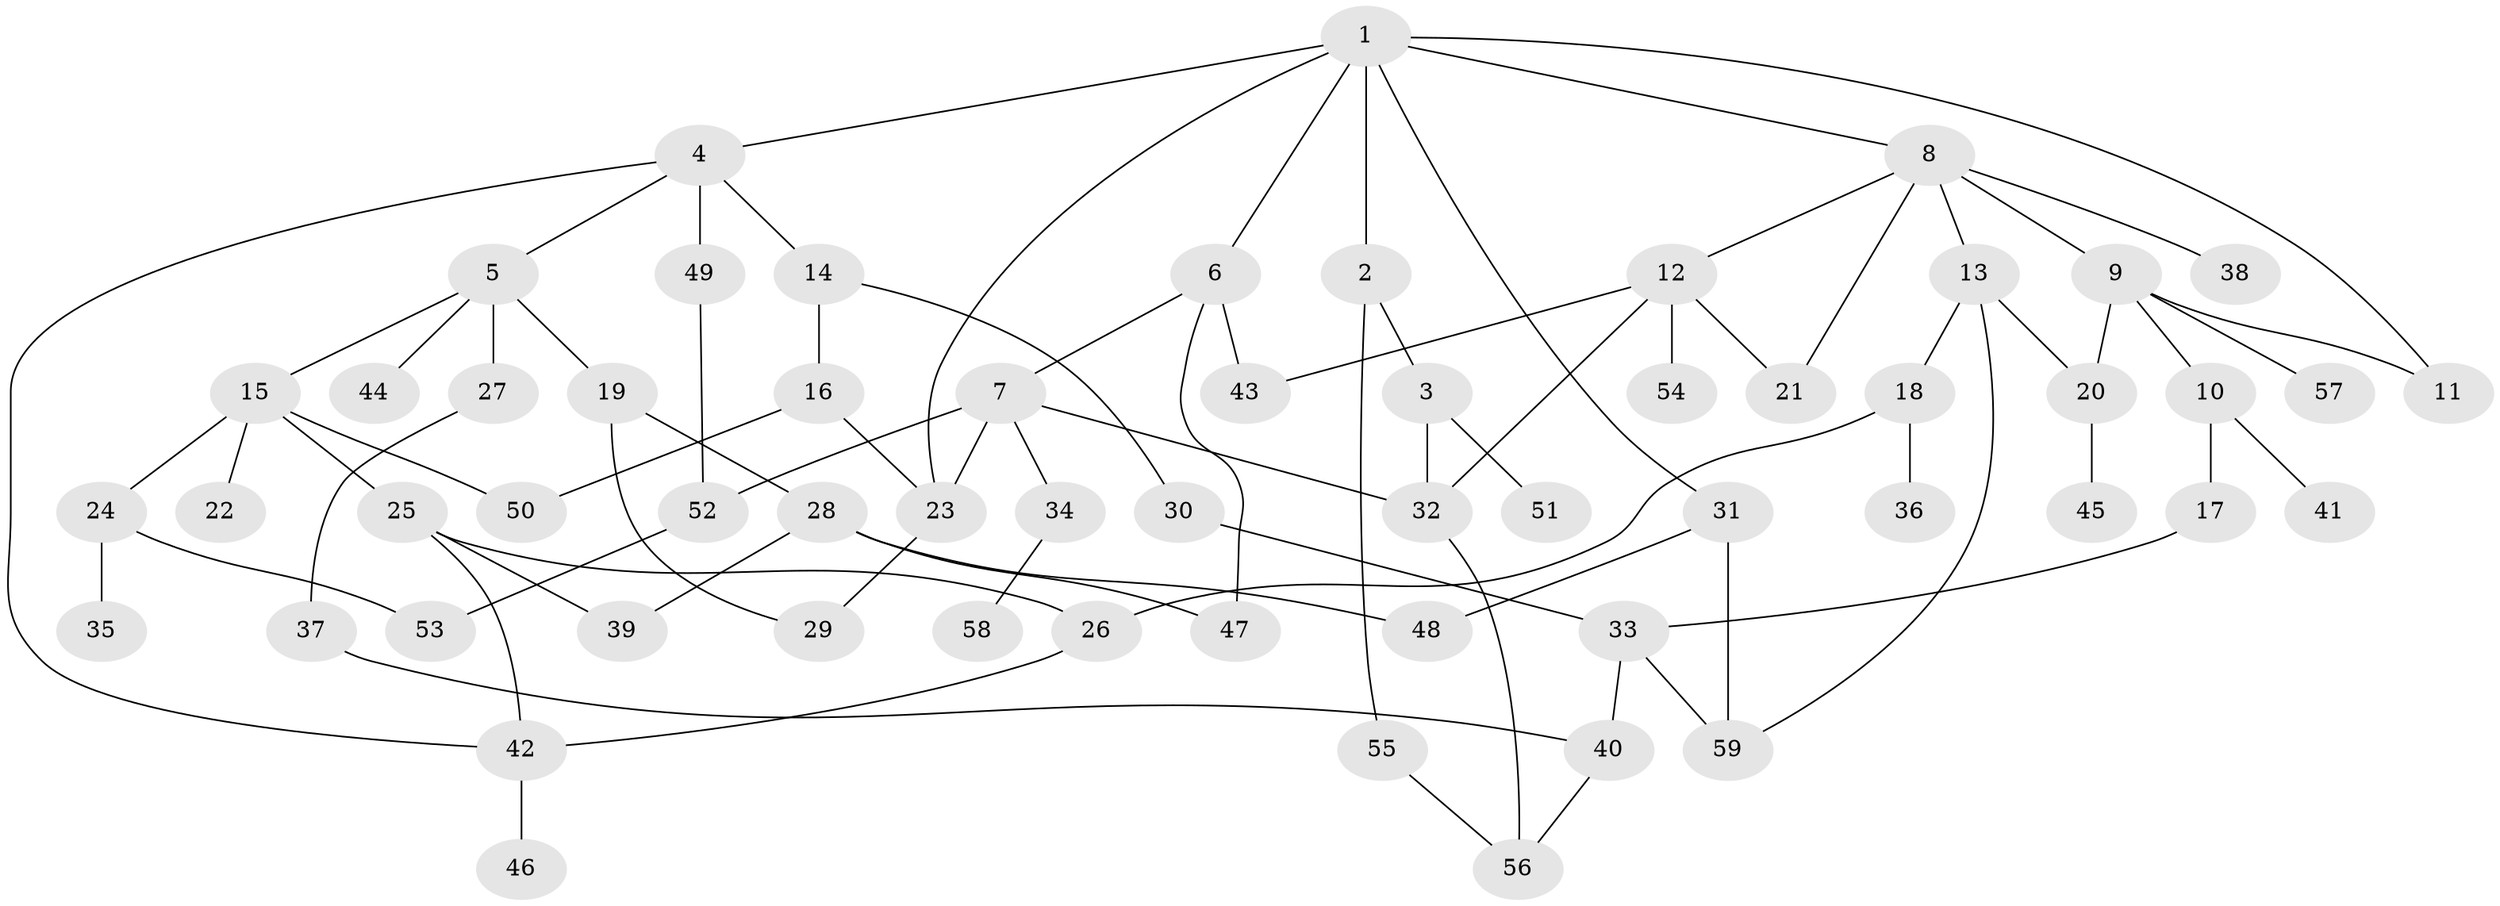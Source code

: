// Generated by graph-tools (version 1.1) at 2025/13/03/09/25 04:13:35]
// undirected, 59 vertices, 82 edges
graph export_dot {
graph [start="1"]
  node [color=gray90,style=filled];
  1;
  2;
  3;
  4;
  5;
  6;
  7;
  8;
  9;
  10;
  11;
  12;
  13;
  14;
  15;
  16;
  17;
  18;
  19;
  20;
  21;
  22;
  23;
  24;
  25;
  26;
  27;
  28;
  29;
  30;
  31;
  32;
  33;
  34;
  35;
  36;
  37;
  38;
  39;
  40;
  41;
  42;
  43;
  44;
  45;
  46;
  47;
  48;
  49;
  50;
  51;
  52;
  53;
  54;
  55;
  56;
  57;
  58;
  59;
  1 -- 2;
  1 -- 4;
  1 -- 6;
  1 -- 8;
  1 -- 11;
  1 -- 23;
  1 -- 31;
  2 -- 3;
  2 -- 55;
  3 -- 51;
  3 -- 32;
  4 -- 5;
  4 -- 14;
  4 -- 49;
  4 -- 42;
  5 -- 15;
  5 -- 19;
  5 -- 27;
  5 -- 44;
  6 -- 7;
  6 -- 43;
  6 -- 47;
  7 -- 32;
  7 -- 34;
  7 -- 23;
  7 -- 52;
  8 -- 9;
  8 -- 12;
  8 -- 13;
  8 -- 38;
  8 -- 21;
  9 -- 10;
  9 -- 57;
  9 -- 11;
  9 -- 20;
  10 -- 17;
  10 -- 41;
  12 -- 21;
  12 -- 54;
  12 -- 43;
  12 -- 32;
  13 -- 18;
  13 -- 20;
  13 -- 59;
  14 -- 16;
  14 -- 30;
  15 -- 22;
  15 -- 24;
  15 -- 25;
  15 -- 50;
  16 -- 50;
  16 -- 23;
  17 -- 33;
  18 -- 36;
  18 -- 26;
  19 -- 28;
  19 -- 29;
  20 -- 45;
  23 -- 29;
  24 -- 35;
  24 -- 53;
  25 -- 26;
  25 -- 39;
  25 -- 42;
  26 -- 42;
  27 -- 37;
  28 -- 47;
  28 -- 39;
  28 -- 48;
  30 -- 33;
  31 -- 48;
  31 -- 59;
  32 -- 56;
  33 -- 40;
  33 -- 59;
  34 -- 58;
  37 -- 40;
  40 -- 56;
  42 -- 46;
  49 -- 52;
  52 -- 53;
  55 -- 56;
}
